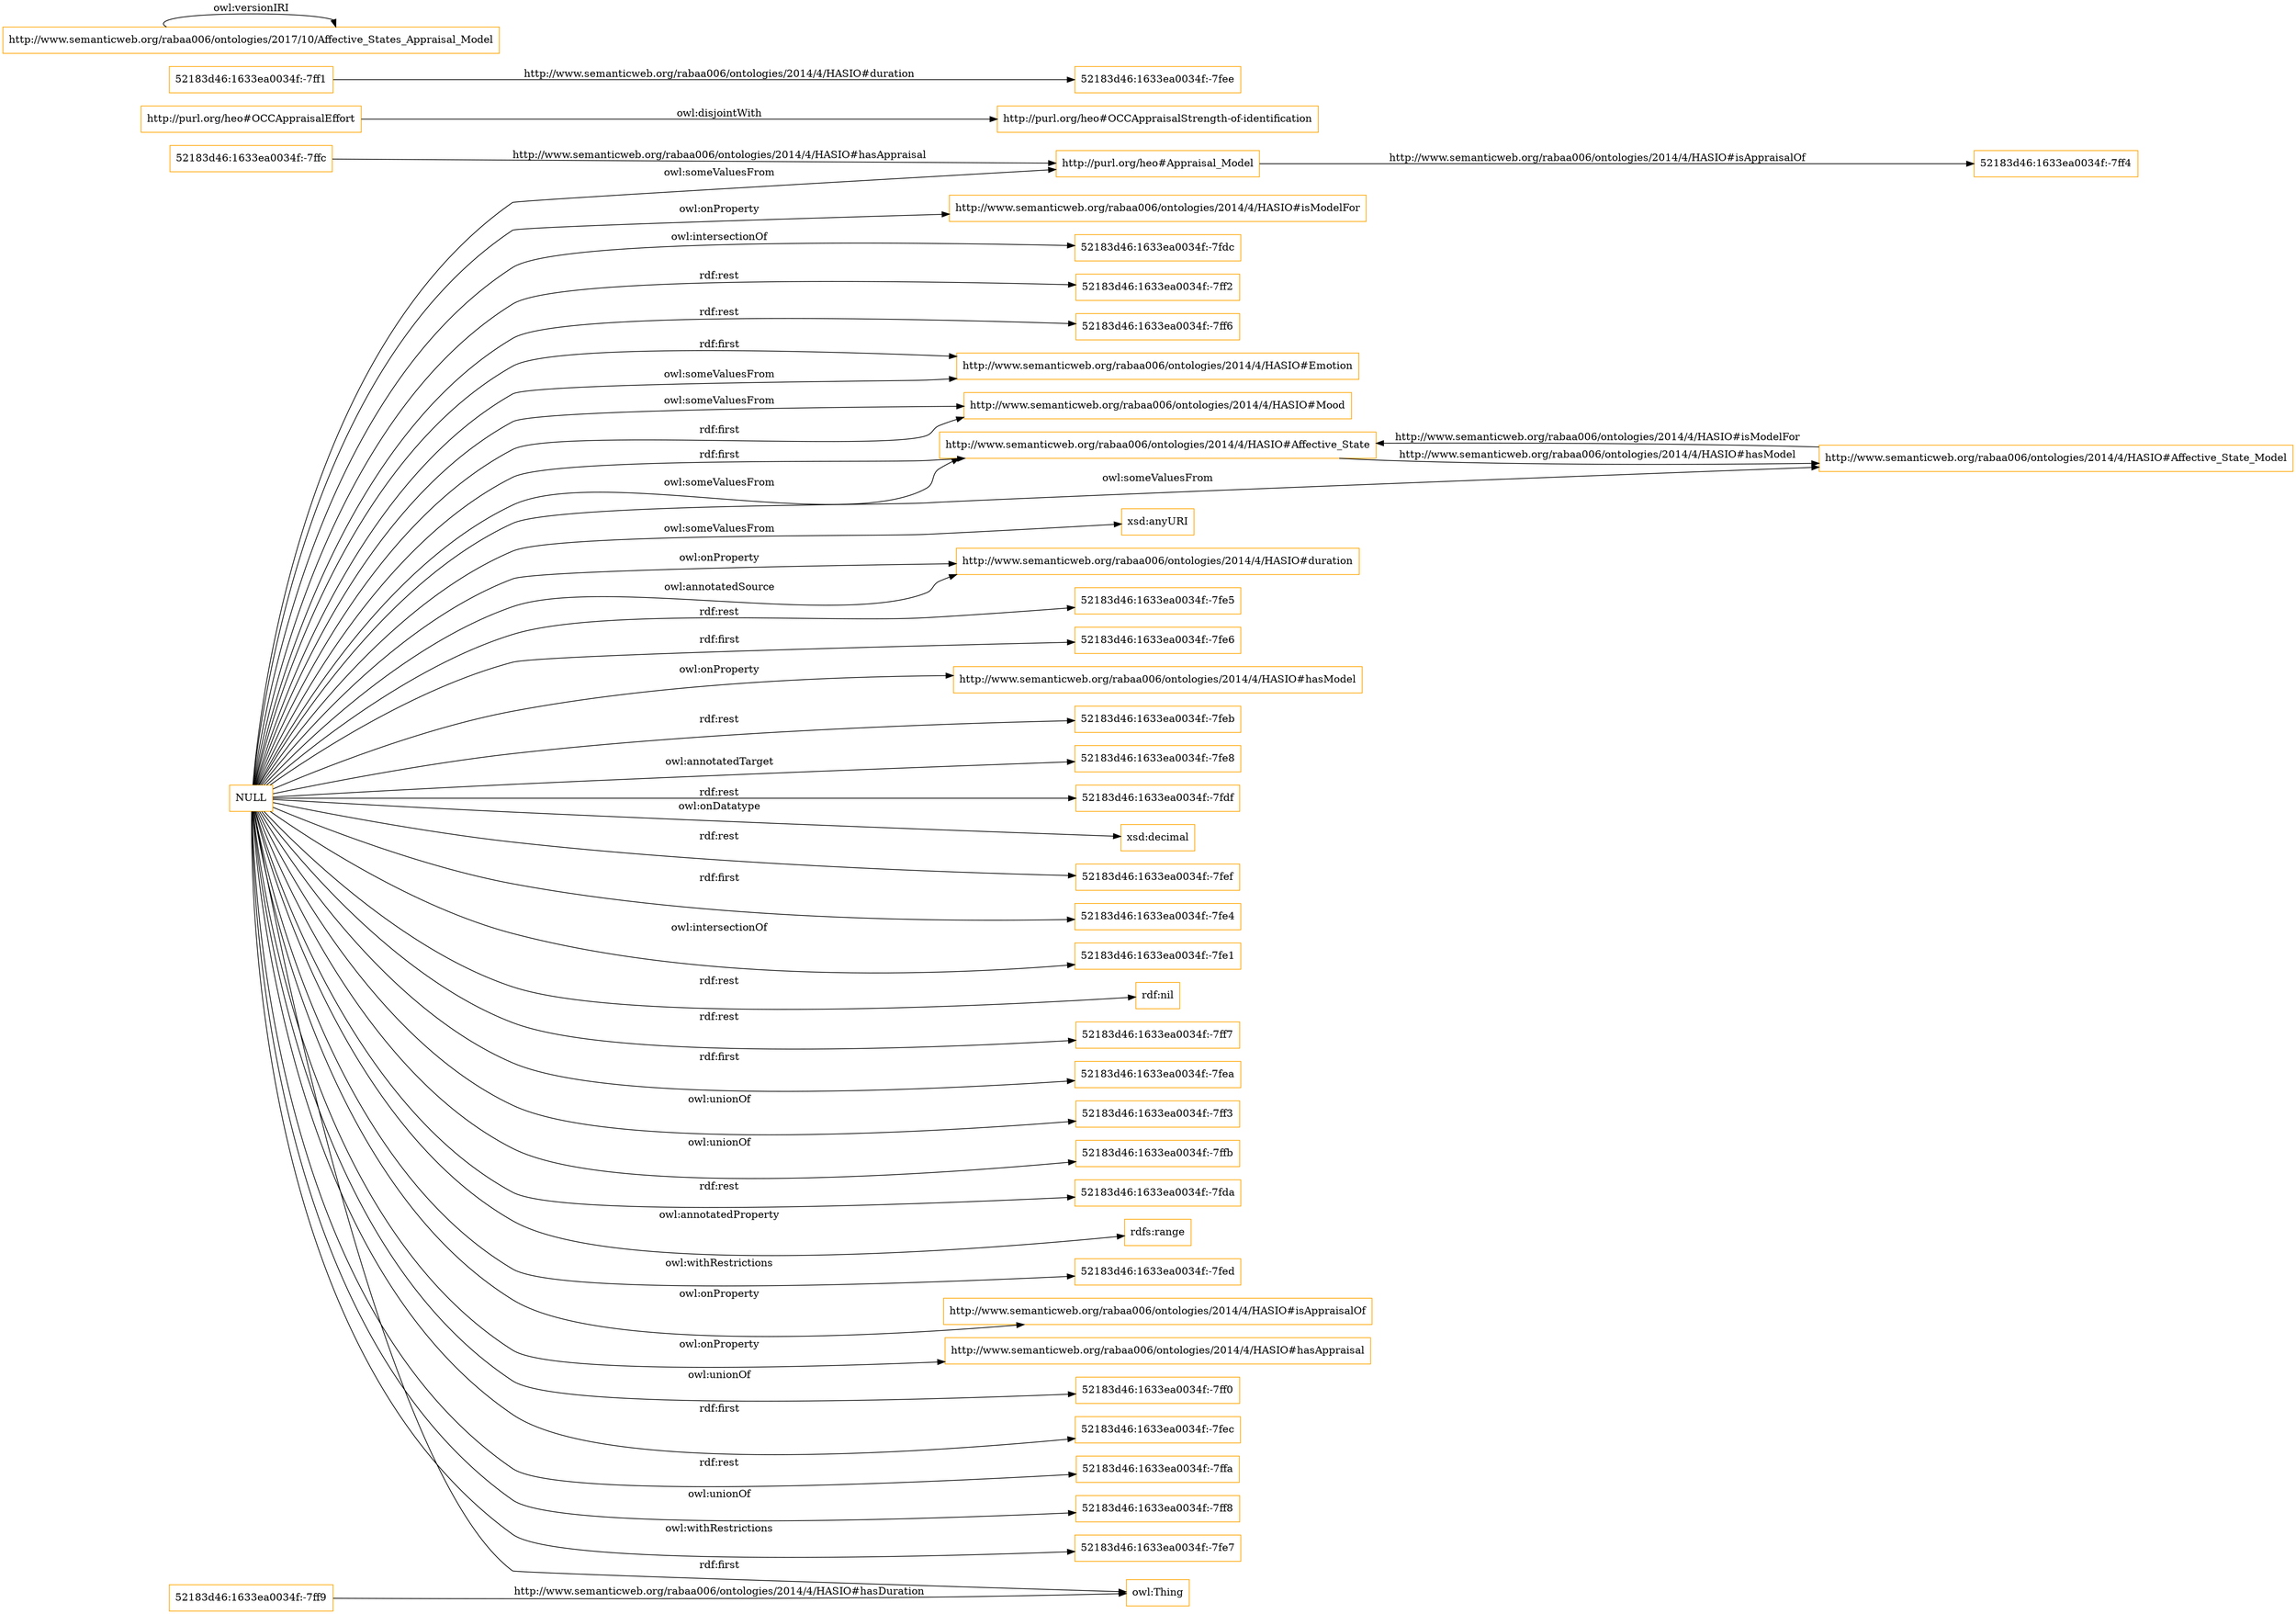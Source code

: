 digraph ar2dtool_diagram { 
rankdir=LR;
size="1501"
node [shape = rectangle, color="orange"]; "52183d46:1633ea0034f:-7ffc" "http://purl.org/heo#OCCAppraisalStrength-of-identification" "http://www.semanticweb.org/rabaa006/ontologies/2014/4/HASIO#Emotion" "http://purl.org/heo#OCCAppraisalEffort" "http://www.semanticweb.org/rabaa006/ontologies/2014/4/HASIO#Mood" "http://www.semanticweb.org/rabaa006/ontologies/2014/4/HASIO#Affective_State" "52183d46:1633ea0034f:-7ff4" "52183d46:1633ea0034f:-7ff9" "http://www.semanticweb.org/rabaa006/ontologies/2014/4/HASIO#Affective_State_Model" "http://purl.org/heo#Appraisal_Model" "52183d46:1633ea0034f:-7ff1" ; /*classes style*/
	"http://purl.org/heo#OCCAppraisalEffort" -> "http://purl.org/heo#OCCAppraisalStrength-of-identification" [ label = "owl:disjointWith" ];
	"http://www.semanticweb.org/rabaa006/ontologies/2017/10/Affective_States_Appraisal_Model" -> "http://www.semanticweb.org/rabaa006/ontologies/2017/10/Affective_States_Appraisal_Model" [ label = "owl:versionIRI" ];
	"NULL" -> "xsd:anyURI" [ label = "owl:someValuesFrom" ];
	"NULL" -> "http://www.semanticweb.org/rabaa006/ontologies/2014/4/HASIO#duration" [ label = "owl:onProperty" ];
	"NULL" -> "52183d46:1633ea0034f:-7fe5" [ label = "rdf:rest" ];
	"NULL" -> "52183d46:1633ea0034f:-7fe6" [ label = "rdf:first" ];
	"NULL" -> "http://purl.org/heo#Appraisal_Model" [ label = "owl:someValuesFrom" ];
	"NULL" -> "http://www.semanticweb.org/rabaa006/ontologies/2014/4/HASIO#hasModel" [ label = "owl:onProperty" ];
	"NULL" -> "52183d46:1633ea0034f:-7feb" [ label = "rdf:rest" ];
	"NULL" -> "52183d46:1633ea0034f:-7fe8" [ label = "owl:annotatedTarget" ];
	"NULL" -> "52183d46:1633ea0034f:-7fdf" [ label = "rdf:rest" ];
	"NULL" -> "xsd:decimal" [ label = "owl:onDatatype" ];
	"NULL" -> "52183d46:1633ea0034f:-7fef" [ label = "rdf:rest" ];
	"NULL" -> "52183d46:1633ea0034f:-7fe4" [ label = "rdf:first" ];
	"NULL" -> "52183d46:1633ea0034f:-7fe1" [ label = "owl:intersectionOf" ];
	"NULL" -> "http://www.semanticweb.org/rabaa006/ontologies/2014/4/HASIO#Affective_State_Model" [ label = "owl:someValuesFrom" ];
	"NULL" -> "rdf:nil" [ label = "rdf:rest" ];
	"NULL" -> "52183d46:1633ea0034f:-7ff7" [ label = "rdf:rest" ];
	"NULL" -> "52183d46:1633ea0034f:-7fea" [ label = "rdf:first" ];
	"NULL" -> "52183d46:1633ea0034f:-7ff3" [ label = "owl:unionOf" ];
	"NULL" -> "52183d46:1633ea0034f:-7ffb" [ label = "owl:unionOf" ];
	"NULL" -> "52183d46:1633ea0034f:-7fda" [ label = "rdf:rest" ];
	"NULL" -> "http://www.semanticweb.org/rabaa006/ontologies/2014/4/HASIO#Mood" [ label = "owl:someValuesFrom" ];
	"NULL" -> "rdfs:range" [ label = "owl:annotatedProperty" ];
	"NULL" -> "http://www.semanticweb.org/rabaa006/ontologies/2014/4/HASIO#Emotion" [ label = "rdf:first" ];
	"NULL" -> "52183d46:1633ea0034f:-7fed" [ label = "owl:withRestrictions" ];
	"NULL" -> "http://www.semanticweb.org/rabaa006/ontologies/2014/4/HASIO#isAppraisalOf" [ label = "owl:onProperty" ];
	"NULL" -> "http://www.semanticweb.org/rabaa006/ontologies/2014/4/HASIO#hasAppraisal" [ label = "owl:onProperty" ];
	"NULL" -> "http://www.semanticweb.org/rabaa006/ontologies/2014/4/HASIO#duration" [ label = "owl:annotatedSource" ];
	"NULL" -> "owl:Thing" [ label = "rdf:first" ];
	"NULL" -> "52183d46:1633ea0034f:-7ff0" [ label = "owl:unionOf" ];
	"NULL" -> "52183d46:1633ea0034f:-7fec" [ label = "rdf:first" ];
	"NULL" -> "http://www.semanticweb.org/rabaa006/ontologies/2014/4/HASIO#Emotion" [ label = "owl:someValuesFrom" ];
	"NULL" -> "http://www.semanticweb.org/rabaa006/ontologies/2014/4/HASIO#Affective_State" [ label = "owl:someValuesFrom" ];
	"NULL" -> "52183d46:1633ea0034f:-7ffa" [ label = "rdf:rest" ];
	"NULL" -> "52183d46:1633ea0034f:-7ff8" [ label = "owl:unionOf" ];
	"NULL" -> "52183d46:1633ea0034f:-7fe7" [ label = "owl:withRestrictions" ];
	"NULL" -> "http://www.semanticweb.org/rabaa006/ontologies/2014/4/HASIO#isModelFor" [ label = "owl:onProperty" ];
	"NULL" -> "52183d46:1633ea0034f:-7fdc" [ label = "owl:intersectionOf" ];
	"NULL" -> "52183d46:1633ea0034f:-7ff2" [ label = "rdf:rest" ];
	"NULL" -> "http://www.semanticweb.org/rabaa006/ontologies/2014/4/HASIO#Mood" [ label = "rdf:first" ];
	"NULL" -> "52183d46:1633ea0034f:-7ff6" [ label = "rdf:rest" ];
	"NULL" -> "http://www.semanticweb.org/rabaa006/ontologies/2014/4/HASIO#Affective_State" [ label = "rdf:first" ];
	"http://www.semanticweb.org/rabaa006/ontologies/2014/4/HASIO#Affective_State_Model" -> "http://www.semanticweb.org/rabaa006/ontologies/2014/4/HASIO#Affective_State" [ label = "http://www.semanticweb.org/rabaa006/ontologies/2014/4/HASIO#isModelFor" ];
	"http://purl.org/heo#Appraisal_Model" -> "52183d46:1633ea0034f:-7ff4" [ label = "http://www.semanticweb.org/rabaa006/ontologies/2014/4/HASIO#isAppraisalOf" ];
	"52183d46:1633ea0034f:-7ffc" -> "http://purl.org/heo#Appraisal_Model" [ label = "http://www.semanticweb.org/rabaa006/ontologies/2014/4/HASIO#hasAppraisal" ];
	"http://www.semanticweb.org/rabaa006/ontologies/2014/4/HASIO#Affective_State" -> "http://www.semanticweb.org/rabaa006/ontologies/2014/4/HASIO#Affective_State_Model" [ label = "http://www.semanticweb.org/rabaa006/ontologies/2014/4/HASIO#hasModel" ];
	"52183d46:1633ea0034f:-7ff1" -> "52183d46:1633ea0034f:-7fee" [ label = "http://www.semanticweb.org/rabaa006/ontologies/2014/4/HASIO#duration" ];
	"52183d46:1633ea0034f:-7ff9" -> "owl:Thing" [ label = "http://www.semanticweb.org/rabaa006/ontologies/2014/4/HASIO#hasDuration" ];

}
